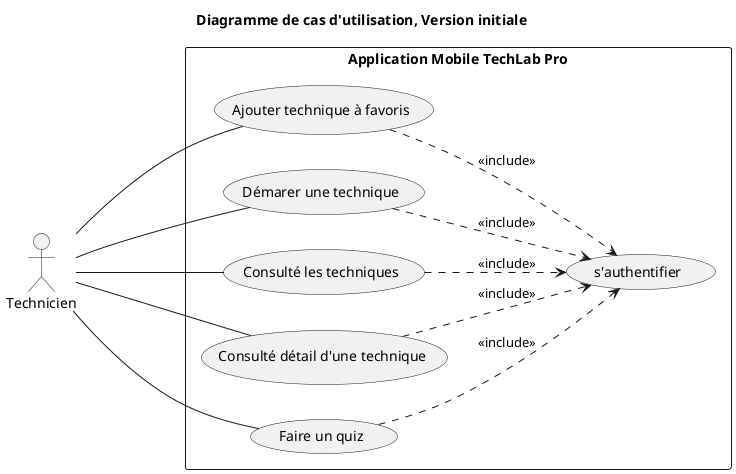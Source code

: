 @startuml

title Diagramme de cas d'utilisation, Version initiale

actor "Technicien" as TechLab
left to right direction
rectangle "Application Mobile TechLab Pro" {
    usecase UC1 as "Ajouter technique à favoris"
    usecase UC2 as "Démarer une technique"
    usecase UC6 as "s'authentifier"
    usecase UC3 as "Consulté les techniques"
    usecase UC4 as "Consulté détail d'une technique"
    usecase UC5 as "Faire un quiz"
}
    TechLab --- UC1
    TechLab --- UC2
    TechLab --- UC3
    TechLab --- UC4
    TechLab --- UC5

    UC1 .->UC6 : <<include>>
    UC2 .->UC6 : <<include>>
    UC3 .->UC6 : <<include>>
    UC4 .->UC6 : <<include>>
    UC5 .->UC6 : <<include>>

@enduml
